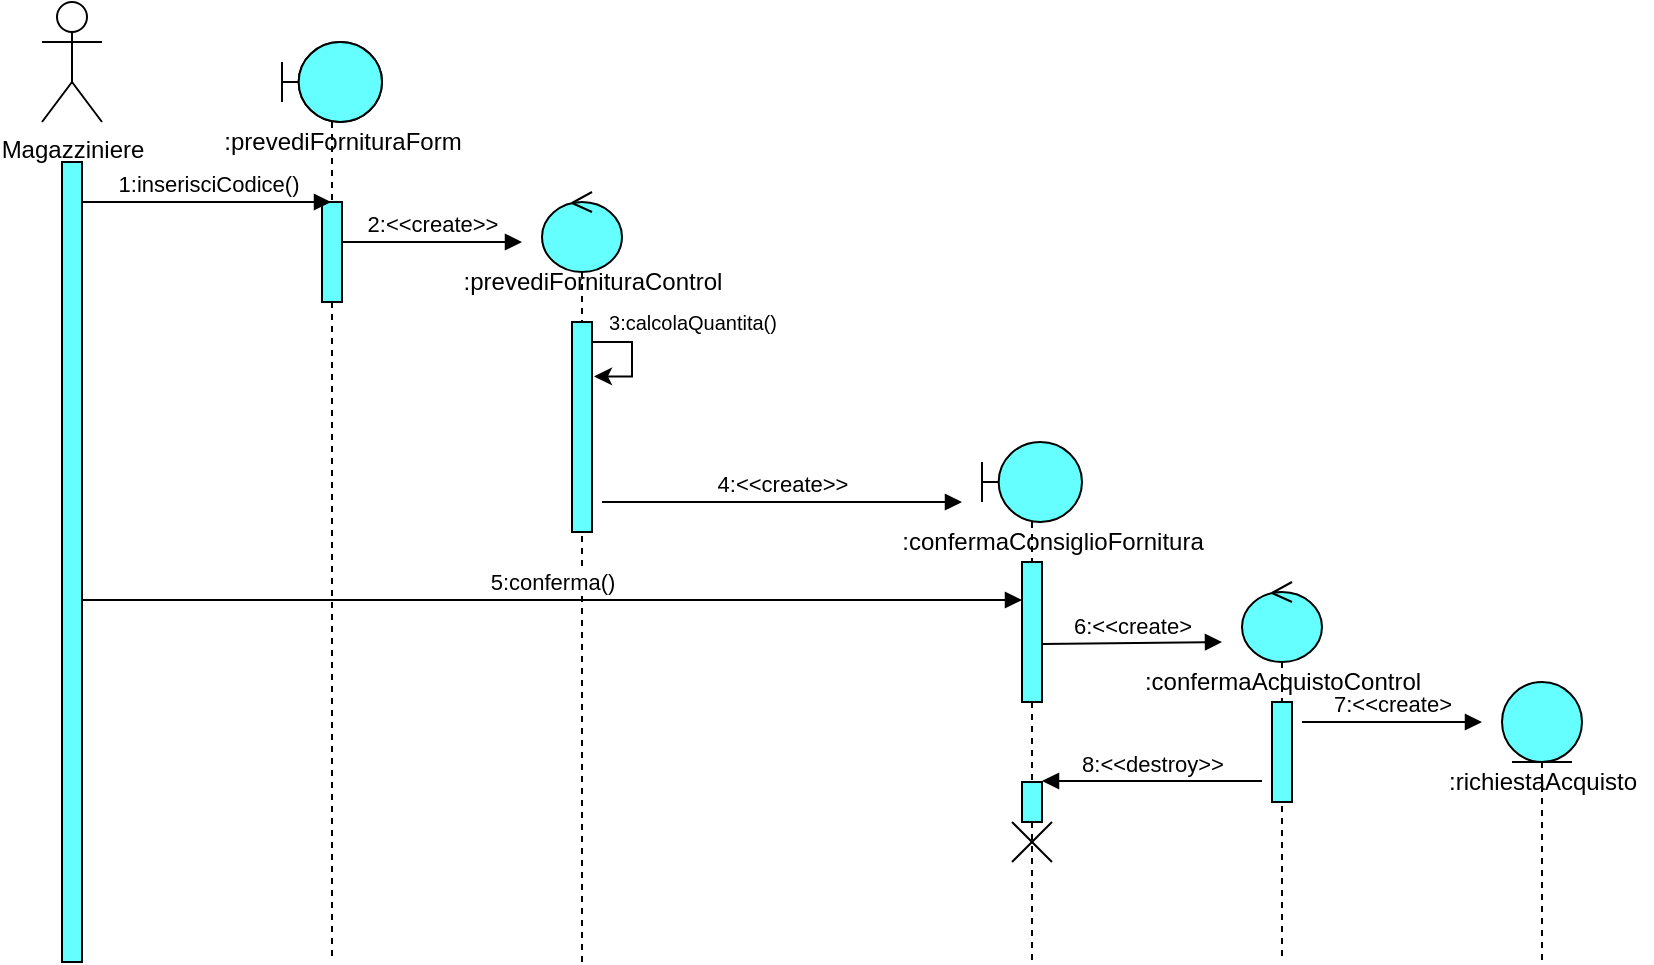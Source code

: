 <mxfile version="13.10.0" type="device"><diagram id="l2WwQ0PV99gVh9Meb9b2" name="Page-1"><mxGraphModel dx="1888" dy="624" grid="1" gridSize="10" guides="1" tooltips="1" connect="1" arrows="1" fold="1" page="1" pageScale="1" pageWidth="850" pageHeight="1100" math="0" shadow="0"><root><mxCell id="0"/><mxCell id="1" parent="0"/><mxCell id="HlLBQvK61AQUnWPgm96b-3" value="Magazziniere" style="shape=umlActor;verticalLabelPosition=bottom;verticalAlign=top;html=1;" parent="1" vertex="1"><mxGeometry x="-820" y="40" width="30" height="60" as="geometry"/></mxCell><mxCell id="HlLBQvK61AQUnWPgm96b-4" value="" style="html=1;points=[];perimeter=orthogonalPerimeter;fillColor=#66FFFF;" parent="1" vertex="1"><mxGeometry x="-810" y="120" width="10" height="400" as="geometry"/></mxCell><mxCell id="HlLBQvK61AQUnWPgm96b-5" value="" style="shape=umlBoundary;whiteSpace=wrap;html=1;fillColor=#66FFFF;" parent="1" vertex="1"><mxGeometry x="-700" y="60" width="50" height="40" as="geometry"/></mxCell><mxCell id="HlLBQvK61AQUnWPgm96b-6" value=":prevediFornituraForm" style="text;html=1;align=center;verticalAlign=middle;resizable=0;points=[];autosize=1;" parent="1" vertex="1"><mxGeometry x="-735" y="100" width="130" height="20" as="geometry"/></mxCell><mxCell id="HlLBQvK61AQUnWPgm96b-7" value="" style="shape=umlLifeline;participant=umlBoundary;perimeter=lifelinePerimeter;whiteSpace=wrap;html=1;container=1;collapsible=0;recursiveResize=0;verticalAlign=top;spacingTop=36;outlineConnect=0;fillColor=#66FFFF;" parent="1" vertex="1"><mxGeometry x="-700" y="60" width="50" height="460" as="geometry"/></mxCell><mxCell id="HlLBQvK61AQUnWPgm96b-9" value="" style="html=1;points=[];perimeter=orthogonalPerimeter;fillColor=#66FFFF;" parent="HlLBQvK61AQUnWPgm96b-7" vertex="1"><mxGeometry x="20" y="80" width="10" height="50" as="geometry"/></mxCell><mxCell id="HlLBQvK61AQUnWPgm96b-8" value="1:inserisciCodice()" style="html=1;verticalAlign=bottom;endArrow=block;" parent="1" target="HlLBQvK61AQUnWPgm96b-7" edge="1"><mxGeometry width="80" relative="1" as="geometry"><mxPoint x="-800" y="140" as="sourcePoint"/><mxPoint x="-720" y="140" as="targetPoint"/></mxGeometry></mxCell><mxCell id="HlLBQvK61AQUnWPgm96b-10" value="" style="shape=umlLifeline;participant=umlControl;perimeter=lifelinePerimeter;whiteSpace=wrap;html=1;container=1;collapsible=0;recursiveResize=0;verticalAlign=top;spacingTop=36;outlineConnect=0;fillColor=#66FFFF;" parent="1" vertex="1"><mxGeometry x="-570" y="135" width="40" height="385" as="geometry"/></mxCell><mxCell id="HlLBQvK61AQUnWPgm96b-14" value="" style="html=1;points=[];perimeter=orthogonalPerimeter;fillColor=#66FFFF;" parent="HlLBQvK61AQUnWPgm96b-10" vertex="1"><mxGeometry x="15" y="65" width="10" height="105" as="geometry"/></mxCell><mxCell id="IhCWhjVPK1drJ-PxDRvZ-4" style="edgeStyle=orthogonalEdgeStyle;rounded=0;orthogonalLoop=1;jettySize=auto;html=1;entryX=1.1;entryY=0.259;entryDx=0;entryDy=0;entryPerimeter=0;" parent="HlLBQvK61AQUnWPgm96b-10" source="HlLBQvK61AQUnWPgm96b-14" target="HlLBQvK61AQUnWPgm96b-14" edge="1"><mxGeometry relative="1" as="geometry"><Array as="points"><mxPoint x="45" y="75"/><mxPoint x="45" y="92"/></Array></mxGeometry></mxCell><mxCell id="HlLBQvK61AQUnWPgm96b-11" value="2:&amp;lt;&amp;lt;create&amp;gt;&amp;gt;" style="html=1;verticalAlign=bottom;endArrow=block;" parent="1" edge="1"><mxGeometry width="80" relative="1" as="geometry"><mxPoint x="-670" y="160" as="sourcePoint"/><mxPoint x="-580" y="160" as="targetPoint"/></mxGeometry></mxCell><mxCell id="HlLBQvK61AQUnWPgm96b-12" value=":prevediFornituraControl" style="text;html=1;align=center;verticalAlign=middle;resizable=0;points=[];autosize=1;" parent="1" vertex="1"><mxGeometry x="-620" y="170" width="150" height="20" as="geometry"/></mxCell><mxCell id="HlLBQvK61AQUnWPgm96b-23" value="4:&amp;lt;&amp;lt;create&amp;gt;&amp;gt;" style="html=1;verticalAlign=bottom;endArrow=block;" parent="1" edge="1"><mxGeometry width="80" relative="1" as="geometry"><mxPoint x="-540" y="290" as="sourcePoint"/><mxPoint x="-360" y="290" as="targetPoint"/></mxGeometry></mxCell><mxCell id="HlLBQvK61AQUnWPgm96b-28" value="" style="shape=umlLifeline;participant=umlBoundary;perimeter=lifelinePerimeter;whiteSpace=wrap;html=1;container=1;collapsible=0;recursiveResize=0;verticalAlign=top;spacingTop=36;outlineConnect=0;fillColor=#66FFFF;" parent="1" vertex="1"><mxGeometry x="-350" y="260" width="50" height="260" as="geometry"/></mxCell><mxCell id="HlLBQvK61AQUnWPgm96b-31" value="" style="html=1;points=[];perimeter=orthogonalPerimeter;fillColor=#66FFFF;" parent="HlLBQvK61AQUnWPgm96b-28" vertex="1"><mxGeometry x="20" y="60" width="10" height="70" as="geometry"/></mxCell><mxCell id="Kn5rql3-RuaWslfAZDHI-4" value="" style="html=1;points=[];perimeter=orthogonalPerimeter;fillColor=#66FFFF;" parent="HlLBQvK61AQUnWPgm96b-28" vertex="1"><mxGeometry x="20" y="170" width="10" height="20" as="geometry"/></mxCell><mxCell id="Kn5rql3-RuaWslfAZDHI-6" value="" style="shape=umlDestroy;fillColor=#66FFFF;" parent="HlLBQvK61AQUnWPgm96b-28" vertex="1"><mxGeometry x="15" y="190" width="20" height="20" as="geometry"/></mxCell><mxCell id="HlLBQvK61AQUnWPgm96b-29" value=":confermaConsiglioFornitura" style="text;html=1;align=center;verticalAlign=middle;resizable=0;points=[];autosize=1;" parent="1" vertex="1"><mxGeometry x="-400" y="300" width="170" height="20" as="geometry"/></mxCell><mxCell id="HlLBQvK61AQUnWPgm96b-32" value="5:conferma()" style="html=1;verticalAlign=bottom;endArrow=block;" parent="1" edge="1"><mxGeometry width="80" relative="1" as="geometry"><mxPoint x="-800" y="339" as="sourcePoint"/><mxPoint x="-330" y="339" as="targetPoint"/></mxGeometry></mxCell><mxCell id="HlLBQvK61AQUnWPgm96b-34" value="6:&amp;lt;&amp;lt;create&amp;gt;" style="html=1;verticalAlign=bottom;endArrow=block;" parent="1" edge="1"><mxGeometry width="80" relative="1" as="geometry"><mxPoint x="-320" y="361" as="sourcePoint"/><mxPoint x="-230" y="360" as="targetPoint"/></mxGeometry></mxCell><mxCell id="HlLBQvK61AQUnWPgm96b-35" value="" style="shape=umlLifeline;participant=umlControl;perimeter=lifelinePerimeter;whiteSpace=wrap;html=1;container=1;collapsible=0;recursiveResize=0;verticalAlign=top;spacingTop=36;outlineConnect=0;fillColor=#66FFFF;" parent="1" vertex="1"><mxGeometry x="-220" y="330" width="40" height="190" as="geometry"/></mxCell><mxCell id="HlLBQvK61AQUnWPgm96b-36" value="" style="html=1;points=[];perimeter=orthogonalPerimeter;fillColor=#66FFFF;" parent="HlLBQvK61AQUnWPgm96b-35" vertex="1"><mxGeometry x="15" y="60" width="10" height="50" as="geometry"/></mxCell><mxCell id="HlLBQvK61AQUnWPgm96b-37" value=":confermaAcquistoControl" style="text;html=1;align=center;verticalAlign=middle;resizable=0;points=[];autosize=1;" parent="1" vertex="1"><mxGeometry x="-275" y="370" width="150" height="20" as="geometry"/></mxCell><mxCell id="Kn5rql3-RuaWslfAZDHI-1" value="" style="shape=umlLifeline;participant=umlEntity;perimeter=lifelinePerimeter;whiteSpace=wrap;html=1;container=1;collapsible=0;recursiveResize=0;verticalAlign=top;spacingTop=36;outlineConnect=0;fillColor=#66FFFF;" parent="1" vertex="1"><mxGeometry x="-90" y="380" width="40" height="140" as="geometry"/></mxCell><mxCell id="Kn5rql3-RuaWslfAZDHI-2" value="7:&amp;lt;&amp;lt;create&amp;gt;" style="html=1;verticalAlign=bottom;endArrow=block;" parent="1" edge="1"><mxGeometry width="80" relative="1" as="geometry"><mxPoint x="-190" y="400" as="sourcePoint"/><mxPoint x="-100" y="400" as="targetPoint"/></mxGeometry></mxCell><mxCell id="Kn5rql3-RuaWslfAZDHI-3" value=":richiestaAcquisto" style="text;html=1;align=center;verticalAlign=middle;resizable=0;points=[];autosize=1;" parent="1" vertex="1"><mxGeometry x="-125" y="420" width="110" height="20" as="geometry"/></mxCell><mxCell id="Kn5rql3-RuaWslfAZDHI-5" value="8:&amp;lt;&amp;lt;destroy&amp;gt;&amp;gt;" style="html=1;verticalAlign=bottom;endArrow=block;" parent="1" edge="1"><mxGeometry width="80" relative="1" as="geometry"><mxPoint x="-210" y="429.5" as="sourcePoint"/><mxPoint x="-320" y="429.5" as="targetPoint"/></mxGeometry></mxCell><mxCell id="IhCWhjVPK1drJ-PxDRvZ-5" value="&lt;font size=&quot;1&quot;&gt;3:calcolaQuantita()&lt;/font&gt;" style="text;html=1;align=center;verticalAlign=middle;resizable=0;points=[];autosize=1;" parent="1" vertex="1"><mxGeometry x="-545" y="190" width="100" height="20" as="geometry"/></mxCell></root></mxGraphModel></diagram></mxfile>